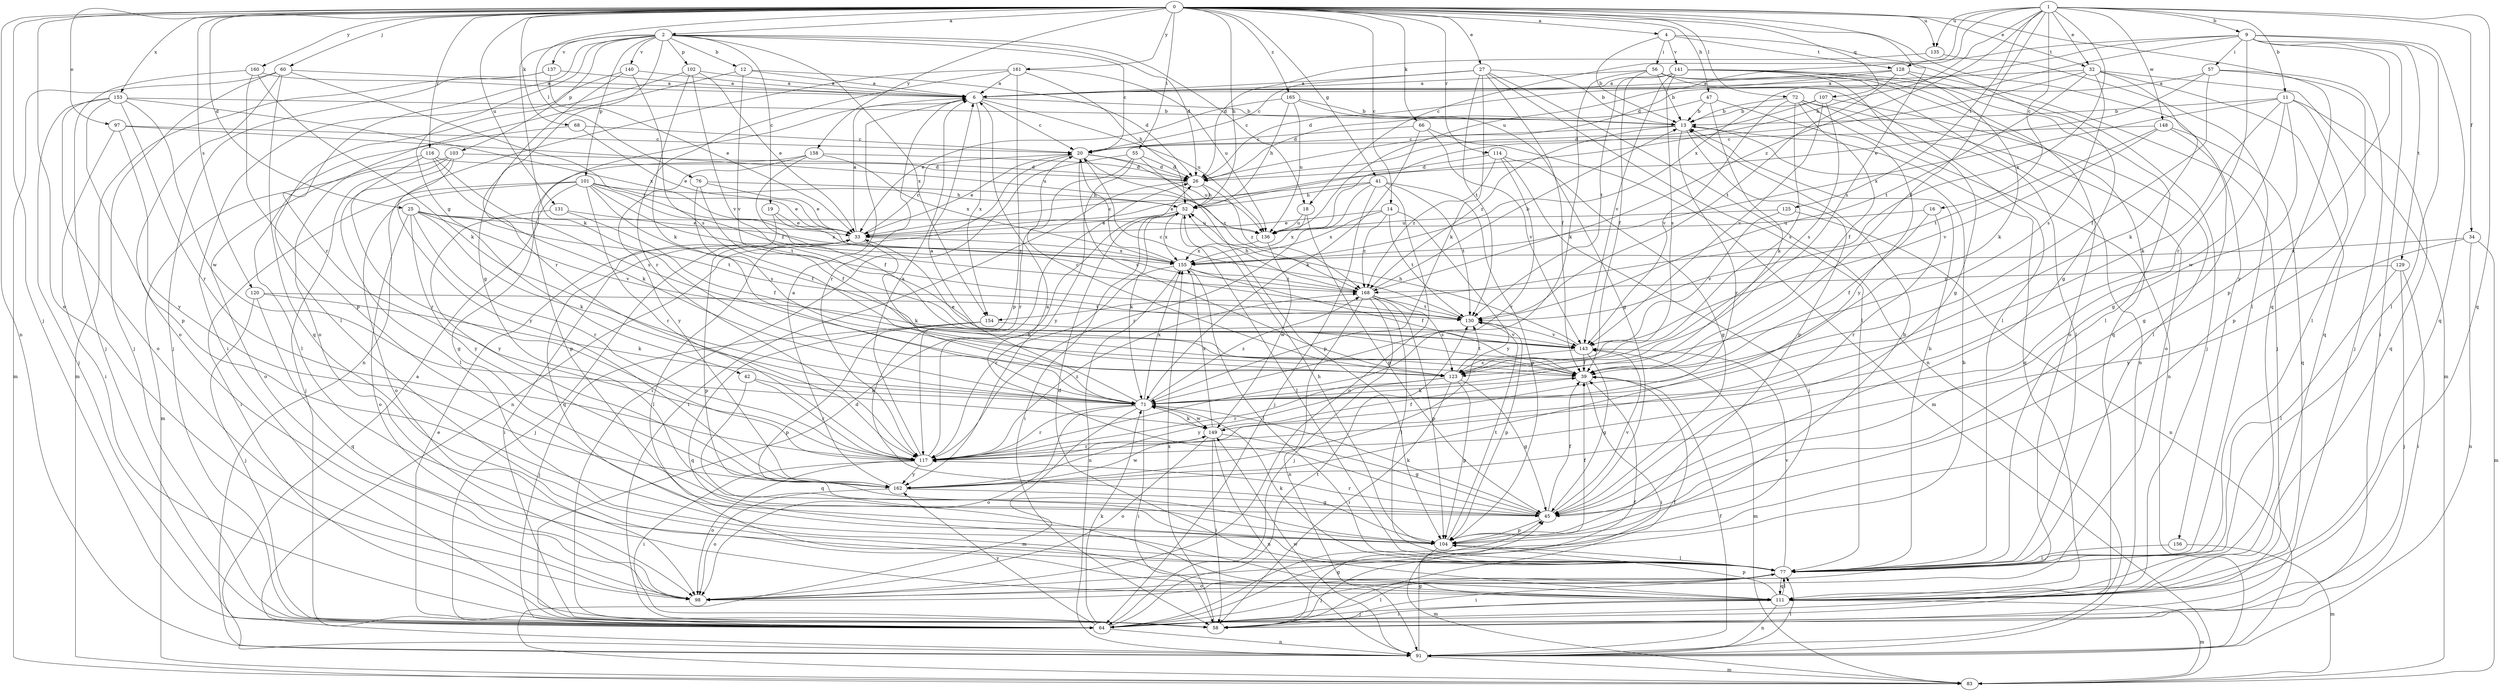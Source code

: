 strict digraph  {
0;
1;
2;
4;
6;
9;
11;
12;
13;
14;
16;
18;
19;
20;
25;
26;
27;
32;
33;
34;
39;
41;
42;
45;
47;
52;
55;
56;
57;
58;
60;
64;
66;
68;
71;
72;
76;
77;
83;
91;
97;
98;
101;
102;
103;
104;
107;
111;
114;
116;
117;
120;
123;
125;
128;
129;
130;
131;
135;
136;
137;
140;
141;
143;
148;
149;
153;
154;
155;
156;
158;
160;
161;
162;
165;
168;
0 -> 2  [label=a];
0 -> 4  [label=a];
0 -> 14  [label=c];
0 -> 25  [label=d];
0 -> 27  [label=e];
0 -> 32  [label=e];
0 -> 41  [label=g];
0 -> 47  [label=h];
0 -> 52  [label=h];
0 -> 55  [label=i];
0 -> 60  [label=j];
0 -> 64  [label=j];
0 -> 66  [label=k];
0 -> 68  [label=k];
0 -> 72  [label=l];
0 -> 76  [label=l];
0 -> 91  [label=n];
0 -> 97  [label=o];
0 -> 98  [label=o];
0 -> 107  [label=q];
0 -> 111  [label=q];
0 -> 114  [label=r];
0 -> 116  [label=r];
0 -> 120  [label=s];
0 -> 123  [label=s];
0 -> 131  [label=u];
0 -> 135  [label=u];
0 -> 153  [label=x];
0 -> 156  [label=y];
0 -> 158  [label=y];
0 -> 160  [label=y];
0 -> 161  [label=y];
0 -> 165  [label=z];
1 -> 9  [label=b];
1 -> 11  [label=b];
1 -> 16  [label=c];
1 -> 18  [label=c];
1 -> 32  [label=e];
1 -> 34  [label=f];
1 -> 39  [label=f];
1 -> 52  [label=h];
1 -> 111  [label=q];
1 -> 125  [label=t];
1 -> 135  [label=u];
1 -> 136  [label=u];
1 -> 148  [label=w];
1 -> 154  [label=x];
1 -> 168  [label=z];
2 -> 12  [label=b];
2 -> 18  [label=c];
2 -> 19  [label=c];
2 -> 20  [label=c];
2 -> 26  [label=d];
2 -> 42  [label=g];
2 -> 45  [label=g];
2 -> 71  [label=k];
2 -> 101  [label=p];
2 -> 102  [label=p];
2 -> 103  [label=p];
2 -> 117  [label=r];
2 -> 137  [label=v];
2 -> 140  [label=v];
2 -> 154  [label=x];
4 -> 13  [label=b];
4 -> 45  [label=g];
4 -> 56  [label=i];
4 -> 128  [label=t];
4 -> 141  [label=v];
6 -> 13  [label=b];
6 -> 20  [label=c];
6 -> 117  [label=r];
6 -> 136  [label=u];
6 -> 154  [label=x];
9 -> 26  [label=d];
9 -> 57  [label=i];
9 -> 58  [label=i];
9 -> 77  [label=l];
9 -> 104  [label=p];
9 -> 111  [label=q];
9 -> 117  [label=r];
9 -> 128  [label=t];
9 -> 129  [label=t];
9 -> 155  [label=x];
11 -> 13  [label=b];
11 -> 45  [label=g];
11 -> 71  [label=k];
11 -> 104  [label=p];
11 -> 111  [label=q];
11 -> 149  [label=w];
11 -> 155  [label=x];
12 -> 6  [label=a];
12 -> 26  [label=d];
12 -> 98  [label=o];
12 -> 143  [label=v];
13 -> 20  [label=c];
13 -> 104  [label=p];
13 -> 111  [label=q];
13 -> 117  [label=r];
13 -> 168  [label=z];
14 -> 33  [label=e];
14 -> 130  [label=t];
14 -> 155  [label=x];
14 -> 162  [label=y];
14 -> 168  [label=z];
16 -> 39  [label=f];
16 -> 117  [label=r];
16 -> 136  [label=u];
18 -> 45  [label=g];
18 -> 136  [label=u];
18 -> 155  [label=x];
19 -> 33  [label=e];
19 -> 111  [label=q];
19 -> 168  [label=z];
20 -> 26  [label=d];
20 -> 33  [label=e];
20 -> 91  [label=n];
20 -> 123  [label=s];
20 -> 136  [label=u];
20 -> 168  [label=z];
25 -> 71  [label=k];
25 -> 98  [label=o];
25 -> 117  [label=r];
25 -> 130  [label=t];
25 -> 136  [label=u];
25 -> 143  [label=v];
25 -> 155  [label=x];
25 -> 162  [label=y];
26 -> 52  [label=h];
26 -> 58  [label=i];
26 -> 168  [label=z];
27 -> 6  [label=a];
27 -> 13  [label=b];
27 -> 20  [label=c];
27 -> 39  [label=f];
27 -> 71  [label=k];
27 -> 77  [label=l];
27 -> 91  [label=n];
27 -> 130  [label=t];
32 -> 6  [label=a];
32 -> 71  [label=k];
32 -> 83  [label=m];
32 -> 111  [label=q];
32 -> 123  [label=s];
32 -> 130  [label=t];
32 -> 136  [label=u];
33 -> 6  [label=a];
33 -> 20  [label=c];
33 -> 58  [label=i];
33 -> 64  [label=j];
33 -> 71  [label=k];
33 -> 77  [label=l];
33 -> 104  [label=p];
33 -> 155  [label=x];
34 -> 83  [label=m];
34 -> 91  [label=n];
34 -> 155  [label=x];
34 -> 162  [label=y];
39 -> 33  [label=e];
39 -> 58  [label=i];
39 -> 71  [label=k];
41 -> 33  [label=e];
41 -> 52  [label=h];
41 -> 64  [label=j];
41 -> 98  [label=o];
41 -> 104  [label=p];
41 -> 117  [label=r];
41 -> 130  [label=t];
42 -> 71  [label=k];
42 -> 111  [label=q];
42 -> 117  [label=r];
45 -> 6  [label=a];
45 -> 39  [label=f];
45 -> 71  [label=k];
45 -> 104  [label=p];
45 -> 117  [label=r];
45 -> 143  [label=v];
47 -> 13  [label=b];
47 -> 26  [label=d];
47 -> 71  [label=k];
47 -> 162  [label=y];
52 -> 33  [label=e];
52 -> 58  [label=i];
52 -> 71  [label=k];
52 -> 77  [label=l];
52 -> 155  [label=x];
55 -> 26  [label=d];
55 -> 58  [label=i];
55 -> 104  [label=p];
55 -> 117  [label=r];
55 -> 162  [label=y];
56 -> 6  [label=a];
56 -> 13  [label=b];
56 -> 39  [label=f];
56 -> 71  [label=k];
56 -> 77  [label=l];
56 -> 91  [label=n];
56 -> 111  [label=q];
57 -> 6  [label=a];
57 -> 33  [label=e];
57 -> 39  [label=f];
57 -> 64  [label=j];
57 -> 77  [label=l];
58 -> 39  [label=f];
58 -> 45  [label=g];
58 -> 155  [label=x];
60 -> 6  [label=a];
60 -> 64  [label=j];
60 -> 83  [label=m];
60 -> 98  [label=o];
60 -> 111  [label=q];
60 -> 130  [label=t];
64 -> 26  [label=d];
64 -> 33  [label=e];
64 -> 39  [label=f];
64 -> 71  [label=k];
64 -> 77  [label=l];
64 -> 91  [label=n];
64 -> 130  [label=t];
64 -> 162  [label=y];
66 -> 20  [label=c];
66 -> 71  [label=k];
66 -> 83  [label=m];
66 -> 143  [label=v];
68 -> 20  [label=c];
68 -> 33  [label=e];
68 -> 77  [label=l];
71 -> 6  [label=a];
71 -> 58  [label=i];
71 -> 83  [label=m];
71 -> 98  [label=o];
71 -> 117  [label=r];
71 -> 149  [label=w];
71 -> 155  [label=x];
71 -> 168  [label=z];
72 -> 13  [label=b];
72 -> 39  [label=f];
72 -> 77  [label=l];
72 -> 91  [label=n];
72 -> 98  [label=o];
72 -> 123  [label=s];
72 -> 143  [label=v];
76 -> 33  [label=e];
76 -> 39  [label=f];
76 -> 52  [label=h];
76 -> 123  [label=s];
77 -> 13  [label=b];
77 -> 58  [label=i];
77 -> 64  [label=j];
77 -> 71  [label=k];
77 -> 98  [label=o];
77 -> 111  [label=q];
77 -> 143  [label=v];
91 -> 6  [label=a];
91 -> 39  [label=f];
91 -> 45  [label=g];
91 -> 77  [label=l];
91 -> 83  [label=m];
91 -> 149  [label=w];
97 -> 20  [label=c];
97 -> 58  [label=i];
97 -> 136  [label=u];
97 -> 162  [label=y];
98 -> 13  [label=b];
101 -> 33  [label=e];
101 -> 39  [label=f];
101 -> 45  [label=g];
101 -> 52  [label=h];
101 -> 58  [label=i];
101 -> 98  [label=o];
101 -> 117  [label=r];
101 -> 130  [label=t];
101 -> 168  [label=z];
102 -> 6  [label=a];
102 -> 33  [label=e];
102 -> 71  [label=k];
102 -> 77  [label=l];
102 -> 143  [label=v];
103 -> 26  [label=d];
103 -> 64  [label=j];
103 -> 77  [label=l];
103 -> 83  [label=m];
103 -> 162  [label=y];
104 -> 13  [label=b];
104 -> 39  [label=f];
104 -> 52  [label=h];
104 -> 77  [label=l];
104 -> 83  [label=m];
104 -> 130  [label=t];
107 -> 13  [label=b];
107 -> 26  [label=d];
107 -> 77  [label=l];
107 -> 123  [label=s];
107 -> 143  [label=v];
111 -> 26  [label=d];
111 -> 58  [label=i];
111 -> 64  [label=j];
111 -> 77  [label=l];
111 -> 83  [label=m];
111 -> 91  [label=n];
111 -> 104  [label=p];
114 -> 26  [label=d];
114 -> 45  [label=g];
114 -> 64  [label=j];
114 -> 117  [label=r];
114 -> 168  [label=z];
116 -> 26  [label=d];
116 -> 71  [label=k];
116 -> 98  [label=o];
116 -> 117  [label=r];
116 -> 123  [label=s];
117 -> 6  [label=a];
117 -> 52  [label=h];
117 -> 58  [label=i];
117 -> 98  [label=o];
117 -> 162  [label=y];
117 -> 168  [label=z];
120 -> 64  [label=j];
120 -> 71  [label=k];
120 -> 111  [label=q];
120 -> 130  [label=t];
123 -> 20  [label=c];
123 -> 45  [label=g];
123 -> 58  [label=i];
123 -> 104  [label=p];
123 -> 117  [label=r];
123 -> 130  [label=t];
123 -> 162  [label=y];
125 -> 91  [label=n];
125 -> 136  [label=u];
125 -> 143  [label=v];
128 -> 6  [label=a];
128 -> 26  [label=d];
128 -> 64  [label=j];
128 -> 71  [label=k];
128 -> 130  [label=t];
129 -> 58  [label=i];
129 -> 64  [label=j];
129 -> 77  [label=l];
129 -> 168  [label=z];
130 -> 20  [label=c];
130 -> 104  [label=p];
130 -> 143  [label=v];
131 -> 33  [label=e];
131 -> 39  [label=f];
131 -> 162  [label=y];
135 -> 26  [label=d];
135 -> 77  [label=l];
136 -> 149  [label=w];
136 -> 155  [label=x];
137 -> 6  [label=a];
137 -> 33  [label=e];
137 -> 64  [label=j];
137 -> 83  [label=m];
140 -> 6  [label=a];
140 -> 58  [label=i];
140 -> 117  [label=r];
140 -> 123  [label=s];
141 -> 6  [label=a];
141 -> 45  [label=g];
141 -> 64  [label=j];
141 -> 77  [label=l];
141 -> 98  [label=o];
141 -> 123  [label=s];
141 -> 130  [label=t];
141 -> 143  [label=v];
143 -> 39  [label=f];
143 -> 45  [label=g];
143 -> 52  [label=h];
143 -> 83  [label=m];
143 -> 123  [label=s];
148 -> 20  [label=c];
148 -> 45  [label=g];
148 -> 111  [label=q];
148 -> 130  [label=t];
148 -> 143  [label=v];
149 -> 39  [label=f];
149 -> 45  [label=g];
149 -> 58  [label=i];
149 -> 71  [label=k];
149 -> 91  [label=n];
149 -> 98  [label=o];
149 -> 117  [label=r];
149 -> 155  [label=x];
153 -> 13  [label=b];
153 -> 64  [label=j];
153 -> 98  [label=o];
153 -> 104  [label=p];
153 -> 117  [label=r];
153 -> 149  [label=w];
153 -> 155  [label=x];
154 -> 64  [label=j];
154 -> 104  [label=p];
154 -> 111  [label=q];
154 -> 143  [label=v];
155 -> 20  [label=c];
155 -> 39  [label=f];
155 -> 77  [label=l];
155 -> 91  [label=n];
155 -> 117  [label=r];
155 -> 168  [label=z];
156 -> 77  [label=l];
156 -> 83  [label=m];
158 -> 26  [label=d];
158 -> 39  [label=f];
158 -> 104  [label=p];
158 -> 155  [label=x];
158 -> 162  [label=y];
160 -> 6  [label=a];
160 -> 64  [label=j];
160 -> 71  [label=k];
160 -> 104  [label=p];
161 -> 6  [label=a];
161 -> 52  [label=h];
161 -> 91  [label=n];
161 -> 104  [label=p];
161 -> 117  [label=r];
161 -> 136  [label=u];
162 -> 6  [label=a];
162 -> 45  [label=g];
162 -> 98  [label=o];
162 -> 149  [label=w];
165 -> 13  [label=b];
165 -> 33  [label=e];
165 -> 45  [label=g];
165 -> 52  [label=h];
165 -> 136  [label=u];
168 -> 13  [label=b];
168 -> 52  [label=h];
168 -> 64  [label=j];
168 -> 77  [label=l];
168 -> 91  [label=n];
168 -> 104  [label=p];
168 -> 123  [label=s];
168 -> 130  [label=t];
}
